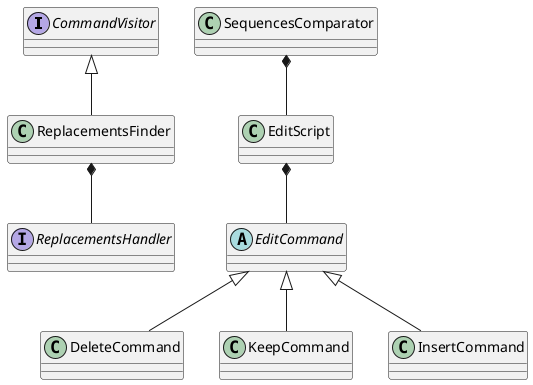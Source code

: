 @startuml

interface CommandVisitor
abstract class EditCommand
class DeleteCommand
class KeepCommand
class InsertCommand
class EditScript

class ReplacementsFinder
interface ReplacementsHandler
class SequencesComparator

EditCommand <|-- InsertCommand
EditCommand <|-- KeepCommand
EditCommand <|-- DeleteCommand

CommandVisitor <|-- ReplacementsFinder

ReplacementsFinder *-- ReplacementsHandler
SequencesComparator *-- EditScript
EditScript *-- EditCommand


@enduml